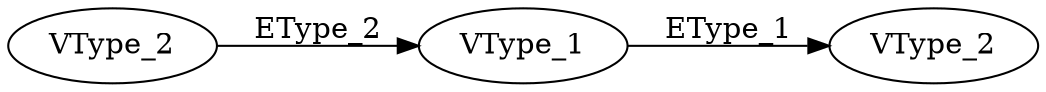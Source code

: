digraph N2_M2_k2_view1 {
 rankdir="LR";
 1 [label="VType_2"];
 2 [label="VType_1"];
 3 [label="VType_2"];

 1 -> 2 [label="EType_2"];
 2 -> 3 [label="EType_1"];
}
